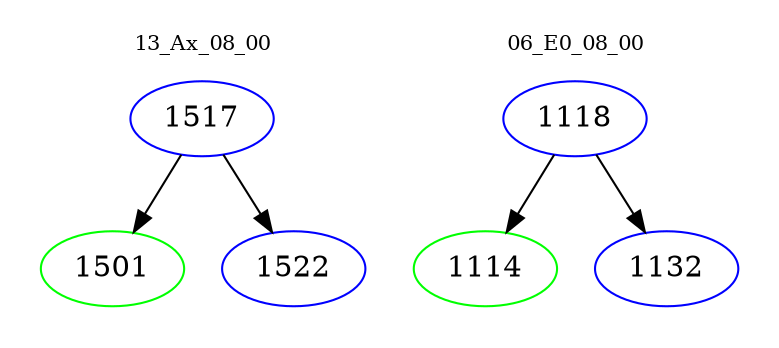 digraph{
subgraph cluster_0 {
color = white
label = "13_Ax_08_00";
fontsize=10;
T0_1517 [label="1517", color="blue"]
T0_1517 -> T0_1501 [color="black"]
T0_1501 [label="1501", color="green"]
T0_1517 -> T0_1522 [color="black"]
T0_1522 [label="1522", color="blue"]
}
subgraph cluster_1 {
color = white
label = "06_E0_08_00";
fontsize=10;
T1_1118 [label="1118", color="blue"]
T1_1118 -> T1_1114 [color="black"]
T1_1114 [label="1114", color="green"]
T1_1118 -> T1_1132 [color="black"]
T1_1132 [label="1132", color="blue"]
}
}
